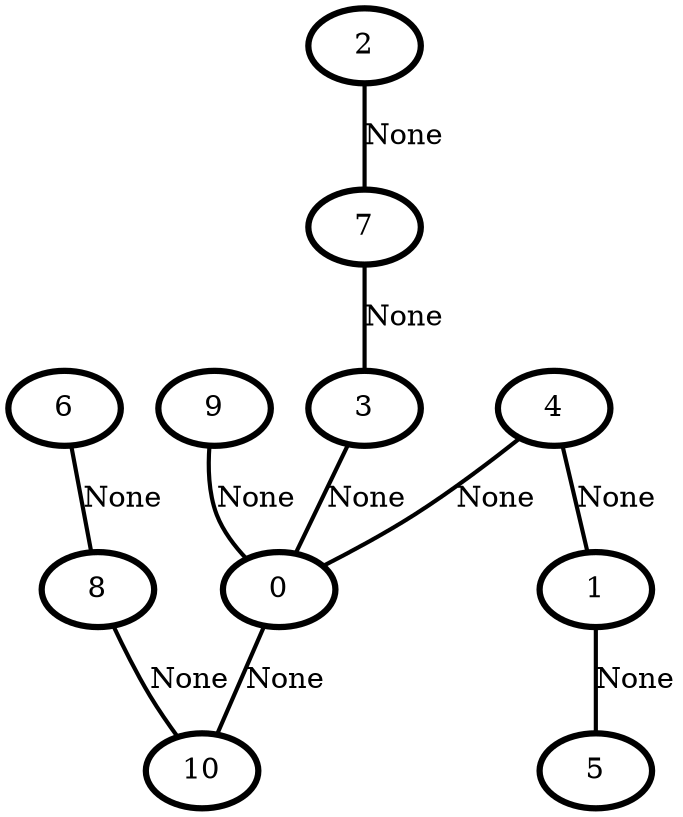 graph G {
    0 [penwidth=3,label="0"]
    1 [penwidth=3,label="1"]
    2 [penwidth=3,label="2"]
    3 [penwidth=3,label="3"]
    4 [penwidth=3,label="4"]
    5 [penwidth=3,label="5"]
    6 [penwidth=3,label="6"]
    7 [penwidth=3,label="7"]
    8 [penwidth=3,label="8"]
    9 [penwidth=3,label="9"]
    10 [penwidth=3,label="10"]

    7--3 [penwidth=2,label="None"]
    6--8 [penwidth=2,label="None"]
    1--5 [penwidth=2,label="None"]
    2--7 [penwidth=2,label="None"]
    4--1 [penwidth=2,label="None"]
    9--0 [penwidth=2,label="None"]
    4--0 [penwidth=2,label="None"]
    0--10 [penwidth=2,label="None"]
    8--10 [penwidth=2,label="None"]
    3--0 [penwidth=2,label="None"]
}